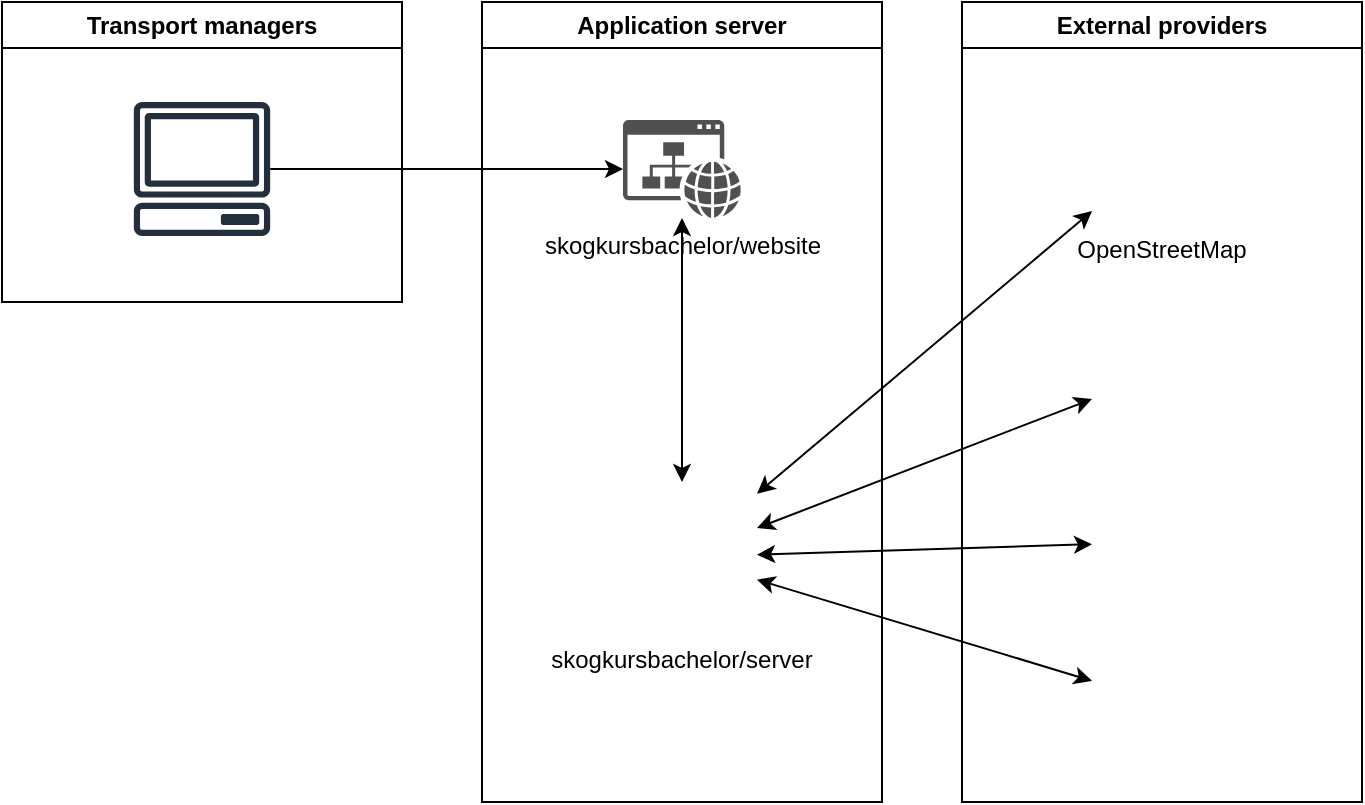 <mxfile version="27.0.5">
  <diagram name="Page-1" id="BtbPCRgPrWzy0crtDdK-">
    <mxGraphModel dx="1186" dy="760" grid="1" gridSize="10" guides="1" tooltips="1" connect="1" arrows="1" fold="1" page="1" pageScale="1" pageWidth="827" pageHeight="1169" math="0" shadow="0">
      <root>
        <mxCell id="0" />
        <mxCell id="1" parent="0" />
        <mxCell id="90hi8uG0w9FxHpmAitEo-2" value="" style="endArrow=classic;html=1;rounded=0;" parent="1" source="6iKeF8XoxHfNSxwBO0dx-13" target="0RlzfBuL6oLaxBtVv_V1-6" edge="1">
          <mxGeometry width="50" height="50" relative="1" as="geometry">
            <mxPoint x="250" y="380" as="sourcePoint" />
            <mxPoint x="300" y="330" as="targetPoint" />
          </mxGeometry>
        </mxCell>
        <mxCell id="0RlzfBuL6oLaxBtVv_V1-3" value="Application server" style="swimlane;whiteSpace=wrap;html=1;expand=1;collapsible=0;" parent="1" vertex="1">
          <mxGeometry x="290" y="240" width="200" height="400" as="geometry">
            <mxRectangle x="290" y="240" width="160" height="30" as="alternateBounds" />
          </mxGeometry>
        </mxCell>
        <mxCell id="0RlzfBuL6oLaxBtVv_V1-6" value="&lt;span style=&quot;background-color: rgb(255, 255, 255);&quot;&gt;skogkursbachelor/website&lt;/span&gt;" style="sketch=0;pointerEvents=1;shadow=0;dashed=0;html=1;strokeColor=none;fillColor=#505050;labelPosition=center;verticalLabelPosition=bottom;verticalAlign=top;outlineConnect=0;align=center;shape=mxgraph.office.concepts.website;" parent="0RlzfBuL6oLaxBtVv_V1-3" vertex="1">
          <mxGeometry x="70.5" y="59" width="59" height="49" as="geometry" />
        </mxCell>
        <mxCell id="6iKeF8XoxHfNSxwBO0dx-19" value="skogkursbachelor/server" style="shape=image;verticalLabelPosition=bottom;labelBackgroundColor=default;verticalAlign=top;aspect=fixed;imageAspect=0;image=https://www.svgrepo.com/show/88703/api.svg;" parent="0RlzfBuL6oLaxBtVv_V1-3" vertex="1">
          <mxGeometry x="62.5" y="240" width="75" height="75" as="geometry" />
        </mxCell>
        <mxCell id="90hi8uG0w9FxHpmAitEo-3" value="" style="endArrow=classic;startArrow=classic;html=1;rounded=0;" parent="0RlzfBuL6oLaxBtVv_V1-3" source="6iKeF8XoxHfNSxwBO0dx-19" target="0RlzfBuL6oLaxBtVv_V1-6" edge="1">
          <mxGeometry width="50" height="50" relative="1" as="geometry">
            <mxPoint x="79.5" y="210" as="sourcePoint" />
            <mxPoint x="129.5" y="160" as="targetPoint" />
          </mxGeometry>
        </mxCell>
        <mxCell id="6iKeF8XoxHfNSxwBO0dx-15" value="Transport managers" style="swimlane;whiteSpace=wrap;html=1;expand=1;collapsible=0;" parent="1" vertex="1">
          <mxGeometry x="50" y="240" width="200" height="150" as="geometry" />
        </mxCell>
        <mxCell id="6iKeF8XoxHfNSxwBO0dx-13" value="" style="sketch=0;outlineConnect=0;fontColor=#232F3E;gradientColor=none;fillColor=#232F3D;strokeColor=none;dashed=0;verticalLabelPosition=bottom;verticalAlign=top;align=center;html=1;fontSize=12;fontStyle=0;aspect=fixed;pointerEvents=1;shape=mxgraph.aws4.client;" parent="6iKeF8XoxHfNSxwBO0dx-15" vertex="1">
          <mxGeometry x="65.62" y="50" width="68.76" height="67" as="geometry" />
        </mxCell>
        <mxCell id="6iKeF8XoxHfNSxwBO0dx-27" value="External providers" style="swimlane;whiteSpace=wrap;html=1;expand=1;collapsible=0;" parent="1" vertex="1">
          <mxGeometry x="530" y="240" width="200" height="400" as="geometry" />
        </mxCell>
        <mxCell id="6iKeF8XoxHfNSxwBO0dx-18" value="" style="shape=image;verticalLabelPosition=bottom;labelBackgroundColor=default;verticalAlign=top;aspect=fixed;imageAspect=0;image=https://cdn-icons-png.flaticon.com/512/1554/1554121.png;" parent="6iKeF8XoxHfNSxwBO0dx-27" vertex="1">
          <mxGeometry x="65" y="150" width="70" height="70" as="geometry" />
        </mxCell>
        <mxCell id="6DhEAvd5gJPquxKEEZNW-1" value="" style="shape=image;verticalLabelPosition=bottom;labelBackgroundColor=default;verticalAlign=top;aspect=fixed;imageAspect=0;image=https://www.svgrepo.com/show/399319/wms.svg;" parent="6iKeF8XoxHfNSxwBO0dx-27" vertex="1">
          <mxGeometry x="65" y="235" width="70" height="70" as="geometry" />
        </mxCell>
        <mxCell id="6DhEAvd5gJPquxKEEZNW-2" value="" style="shape=image;verticalLabelPosition=bottom;labelBackgroundColor=default;verticalAlign=top;aspect=fixed;imageAspect=0;image=https://www.svgrepo.com/show/399315/wfs.svg;" parent="6iKeF8XoxHfNSxwBO0dx-27" vertex="1">
          <mxGeometry x="65" y="315" width="70" height="70" as="geometry" />
        </mxCell>
        <mxCell id="KoHlsUnIG2D1C3uR9SO1-2" value="OpenStreetMap" style="shape=image;verticalLabelPosition=bottom;labelBackgroundColor=default;verticalAlign=top;aspect=fixed;imageAspect=0;image=https://www.svgrepo.com/show/342087/openstreetmap.svg;shadow=0;imageBorder=none; editableCssRules=.*;comic=0;imageBackground=none;" parent="6iKeF8XoxHfNSxwBO0dx-27" vertex="1">
          <mxGeometry x="65" y="40" width="70" height="70" as="geometry" />
        </mxCell>
        <mxCell id="6iKeF8XoxHfNSxwBO0dx-29" value="" style="endArrow=classic;startArrow=classic;html=1;rounded=0;" parent="1" source="6iKeF8XoxHfNSxwBO0dx-19" target="6iKeF8XoxHfNSxwBO0dx-18" edge="1">
          <mxGeometry width="50" height="50" relative="1" as="geometry">
            <mxPoint x="450" y="595" as="sourcePoint" />
            <mxPoint x="500" y="545" as="targetPoint" />
          </mxGeometry>
        </mxCell>
        <mxCell id="6iKeF8XoxHfNSxwBO0dx-30" value="" style="endArrow=classic;startArrow=classic;html=1;rounded=0;" parent="1" source="6iKeF8XoxHfNSxwBO0dx-19" target="KoHlsUnIG2D1C3uR9SO1-2" edge="1">
          <mxGeometry width="50" height="50" relative="1" as="geometry">
            <mxPoint x="580" y="505" as="sourcePoint" />
            <mxPoint x="630" y="455" as="targetPoint" />
          </mxGeometry>
        </mxCell>
        <mxCell id="6DhEAvd5gJPquxKEEZNW-5" value="" style="endArrow=classic;startArrow=classic;html=1;rounded=0;" parent="1" source="6iKeF8XoxHfNSxwBO0dx-19" target="6DhEAvd5gJPquxKEEZNW-1" edge="1">
          <mxGeometry width="50" height="50" relative="1" as="geometry">
            <mxPoint x="547" y="579" as="sourcePoint" />
            <mxPoint x="680" y="480" as="targetPoint" />
          </mxGeometry>
        </mxCell>
        <mxCell id="6DhEAvd5gJPquxKEEZNW-6" value="" style="endArrow=classic;startArrow=classic;html=1;rounded=0;" parent="1" source="6iKeF8XoxHfNSxwBO0dx-19" target="6DhEAvd5gJPquxKEEZNW-2" edge="1">
          <mxGeometry width="50" height="50" relative="1" as="geometry">
            <mxPoint x="547" y="601" as="sourcePoint" />
            <mxPoint x="680" y="577" as="targetPoint" />
          </mxGeometry>
        </mxCell>
      </root>
    </mxGraphModel>
  </diagram>
</mxfile>
